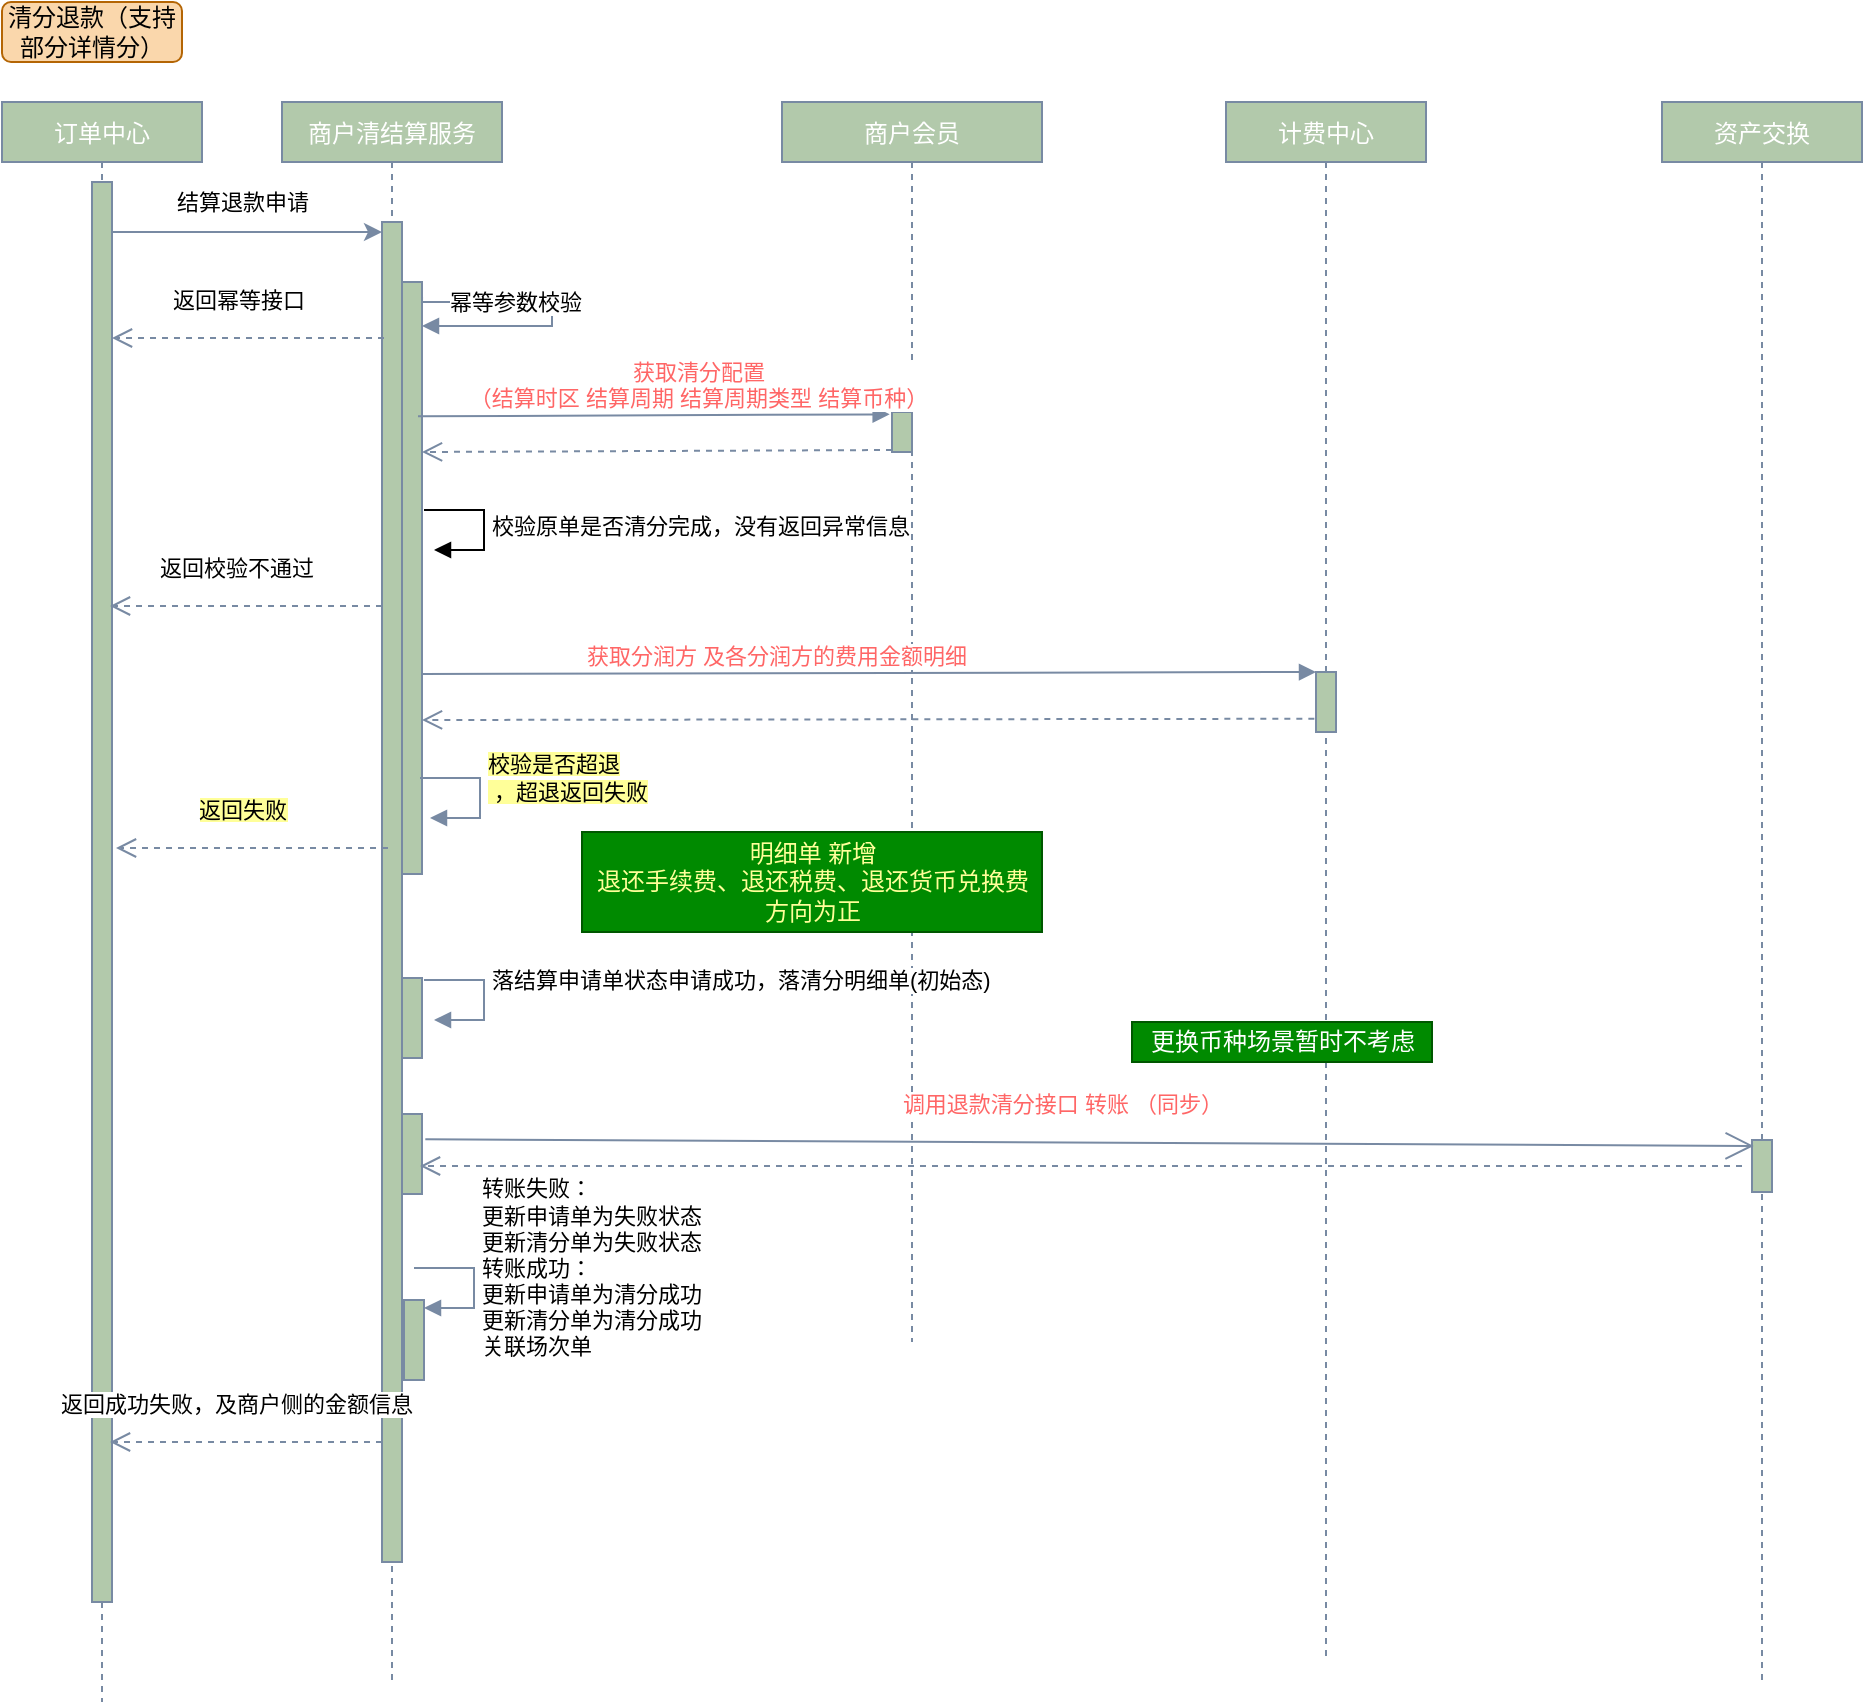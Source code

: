 <mxfile version="16.0.3" type="github">
  <diagram id="kgpKYQtTHZ0yAKxKKP6v" name="Page-1">
    <mxGraphModel dx="1422" dy="754" grid="1" gridSize="10" guides="1" tooltips="1" connect="1" arrows="1" fold="1" page="1" pageScale="1" pageWidth="850" pageHeight="1100" math="0" shadow="0">
      <root>
        <mxCell id="0" />
        <mxCell id="1" parent="0" />
        <mxCell id="-24mSBLAlSgEENDBRZwc-1" value="订单中心" style="shape=umlLifeline;perimeter=lifelinePerimeter;container=1;collapsible=0;recursiveResize=0;shadow=0;strokeWidth=1;fillColor=#B2C9AB;strokeColor=#788AA3;fontColor=#FFFFFF;rounded=0;size=30;" parent="1" vertex="1">
          <mxGeometry x="20" y="60" width="100" height="800" as="geometry" />
        </mxCell>
        <mxCell id="-24mSBLAlSgEENDBRZwc-2" value="" style="points=[];perimeter=orthogonalPerimeter;shadow=0;strokeWidth=1;fillColor=#B2C9AB;strokeColor=#788AA3;fontColor=#46495D;rounded=0;" parent="-24mSBLAlSgEENDBRZwc-1" vertex="1">
          <mxGeometry x="45" y="40" width="10" height="710" as="geometry" />
        </mxCell>
        <mxCell id="-24mSBLAlSgEENDBRZwc-3" value="商户清结算服务" style="shape=umlLifeline;perimeter=lifelinePerimeter;container=1;collapsible=0;recursiveResize=0;shadow=0;strokeWidth=1;fillColor=#B2C9AB;strokeColor=#788AA3;fontColor=#FFFFFF;rounded=0;size=30;" parent="1" vertex="1">
          <mxGeometry x="160" y="60" width="110" height="790" as="geometry" />
        </mxCell>
        <mxCell id="-24mSBLAlSgEENDBRZwc-4" value="" style="points=[];perimeter=orthogonalPerimeter;shadow=0;strokeWidth=1;fillColor=#B2C9AB;strokeColor=#788AA3;fontColor=#46495D;rounded=0;" parent="-24mSBLAlSgEENDBRZwc-3" vertex="1">
          <mxGeometry x="50" y="60" width="10" height="670" as="geometry" />
        </mxCell>
        <mxCell id="-24mSBLAlSgEENDBRZwc-5" value="" style="html=1;points=[];perimeter=orthogonalPerimeter;fontSize=11;fontColor=#000000;strokeColor=#788AA3;fillColor=#B2C9AB;" parent="-24mSBLAlSgEENDBRZwc-3" vertex="1">
          <mxGeometry x="60" y="90" width="10" height="296" as="geometry" />
        </mxCell>
        <mxCell id="-24mSBLAlSgEENDBRZwc-6" value="幂等参数校验" style="edgeStyle=orthogonalEdgeStyle;html=1;align=left;spacingLeft=2;endArrow=block;rounded=0;fontSize=11;fontColor=#000000;strokeColor=#788AA3;fillColor=#B2C9AB;curved=0;exitX=1.003;exitY=0.207;exitDx=0;exitDy=0;exitPerimeter=0;" parent="-24mSBLAlSgEENDBRZwc-3" edge="1">
          <mxGeometry x="-0.824" relative="1" as="geometry">
            <mxPoint x="70.03" y="97.272" as="sourcePoint" />
            <Array as="points">
              <mxPoint x="135" y="100" />
              <mxPoint x="135" y="112" />
            </Array>
            <mxPoint as="offset" />
            <mxPoint x="70" y="112" as="targetPoint" />
          </mxGeometry>
        </mxCell>
        <mxCell id="-24mSBLAlSgEENDBRZwc-7" value="" style="html=1;points=[];perimeter=orthogonalPerimeter;fontSize=11;fontColor=#000000;strokeColor=#788AA3;fillColor=#B2C9AB;" parent="-24mSBLAlSgEENDBRZwc-3" vertex="1">
          <mxGeometry x="60" y="438" width="10" height="40" as="geometry" />
        </mxCell>
        <mxCell id="-24mSBLAlSgEENDBRZwc-8" value="&lt;span style=&quot;background-color: rgb(255 , 255 , 153)&quot;&gt;校验是否超退&lt;br&gt;&amp;nbsp;，超退返回失败&lt;/span&gt;" style="edgeStyle=orthogonalEdgeStyle;html=1;align=left;spacingLeft=2;endArrow=block;rounded=0;entryX=1;entryY=0;fontSize=11;fontColor=#000000;strokeColor=#788AA3;strokeWidth=1;fillColor=#B2C9AB;curved=0;jumpStyle=none;" parent="-24mSBLAlSgEENDBRZwc-3" edge="1">
          <mxGeometry x="-0.2" relative="1" as="geometry">
            <mxPoint x="69" y="338" as="sourcePoint" />
            <Array as="points">
              <mxPoint x="99" y="338" />
            </Array>
            <mxPoint as="offset" />
            <mxPoint x="74" y="358" as="targetPoint" />
          </mxGeometry>
        </mxCell>
        <mxCell id="-24mSBLAlSgEENDBRZwc-9" value="" style="html=1;points=[];perimeter=orthogonalPerimeter;fontSize=11;fontColor=#000000;strokeColor=#788AA3;fillColor=#B2C9AB;" parent="-24mSBLAlSgEENDBRZwc-3" vertex="1">
          <mxGeometry x="60" y="506" width="10" height="40" as="geometry" />
        </mxCell>
        <mxCell id="-24mSBLAlSgEENDBRZwc-10" value="校验原单是否清分完成，没有返回异常信息" style="edgeStyle=orthogonalEdgeStyle;html=1;align=left;spacingLeft=2;endArrow=block;rounded=0;entryX=1;entryY=0;" parent="-24mSBLAlSgEENDBRZwc-3" edge="1">
          <mxGeometry relative="1" as="geometry">
            <mxPoint x="71" y="204" as="sourcePoint" />
            <Array as="points">
              <mxPoint x="101" y="204" />
            </Array>
            <mxPoint x="76" y="224" as="targetPoint" />
          </mxGeometry>
        </mxCell>
        <mxCell id="-24mSBLAlSgEENDBRZwc-11" value="返回校验不通过" style="html=1;verticalAlign=bottom;endArrow=open;dashed=1;endSize=8;fontSize=11;fontColor=#000000;strokeColor=#788AA3;strokeWidth=1;fillColor=#B2C9AB;curved=0;jumpStyle=none;" parent="-24mSBLAlSgEENDBRZwc-3" edge="1">
          <mxGeometry x="0.077" y="-10" relative="1" as="geometry">
            <mxPoint x="50" y="252" as="sourcePoint" />
            <mxPoint x="-86" y="252" as="targetPoint" />
            <mxPoint as="offset" />
          </mxGeometry>
        </mxCell>
        <mxCell id="-24mSBLAlSgEENDBRZwc-12" value="计费中心" style="shape=umlLifeline;perimeter=lifelinePerimeter;container=1;collapsible=0;recursiveResize=0;shadow=0;strokeWidth=1;fillColor=#B2C9AB;strokeColor=#788AA3;fontColor=#FFFFFF;rounded=0;size=30;" parent="1" vertex="1">
          <mxGeometry x="632" y="60" width="100" height="780" as="geometry" />
        </mxCell>
        <mxCell id="-24mSBLAlSgEENDBRZwc-13" value="" style="html=1;points=[];perimeter=orthogonalPerimeter;fontSize=11;fontColor=#000000;strokeColor=#788AA3;fillColor=#B2C9AB;" parent="-24mSBLAlSgEENDBRZwc-12" vertex="1">
          <mxGeometry x="45" y="285" width="10" height="30" as="geometry" />
        </mxCell>
        <mxCell id="-24mSBLAlSgEENDBRZwc-14" value="资产交换" style="shape=umlLifeline;perimeter=lifelinePerimeter;container=1;collapsible=0;recursiveResize=0;shadow=0;strokeWidth=1;fillColor=#B2C9AB;strokeColor=#788AA3;fontColor=#FFFFFF;rounded=0;size=30;" parent="1" vertex="1">
          <mxGeometry x="850" y="60" width="100" height="790" as="geometry" />
        </mxCell>
        <mxCell id="-24mSBLAlSgEENDBRZwc-15" value="" style="html=1;points=[];perimeter=orthogonalPerimeter;fontSize=11;fontColor=#000000;strokeColor=#788AA3;fillColor=#B2C9AB;" parent="-24mSBLAlSgEENDBRZwc-14" vertex="1">
          <mxGeometry x="45" y="519" width="10" height="26" as="geometry" />
        </mxCell>
        <mxCell id="-24mSBLAlSgEENDBRZwc-16" value="商户会员" style="shape=umlLifeline;perimeter=lifelinePerimeter;container=1;collapsible=0;recursiveResize=0;shadow=0;strokeWidth=1;fillColor=#B2C9AB;strokeColor=#788AA3;fontColor=#FFFFFF;rounded=0;size=30;" parent="1" vertex="1">
          <mxGeometry x="410" y="60" width="130" height="620" as="geometry" />
        </mxCell>
        <mxCell id="-24mSBLAlSgEENDBRZwc-17" value="" style="html=1;points=[];perimeter=orthogonalPerimeter;fontSize=11;fontColor=#000000;strokeColor=#788AA3;fillColor=#B2C9AB;" parent="-24mSBLAlSgEENDBRZwc-16" vertex="1">
          <mxGeometry x="55" y="155" width="10" height="20" as="geometry" />
        </mxCell>
        <mxCell id="V6eHYc5XbVQKVzU8smpy-5" value="&lt;font color=&quot;#ffff99&quot;&gt;明细单 新增&lt;br&gt;退还手续费、退还税费、退还货币兑换费&lt;br&gt;方向为正&lt;/font&gt;" style="text;html=1;resizable=0;autosize=1;align=center;verticalAlign=middle;points=[];fillColor=#008a00;strokeColor=#005700;rounded=0;fontColor=#ffffff;" vertex="1" parent="-24mSBLAlSgEENDBRZwc-16">
          <mxGeometry x="-100" y="365" width="230" height="50" as="geometry" />
        </mxCell>
        <mxCell id="-24mSBLAlSgEENDBRZwc-18" value="" style="endArrow=classic;html=1;fontColor=#FFFFFF;strokeColor=#788AA3;fillColor=#B2C9AB;curved=0;" parent="1" source="-24mSBLAlSgEENDBRZwc-2" target="-24mSBLAlSgEENDBRZwc-4" edge="1">
          <mxGeometry width="50" height="50" relative="1" as="geometry">
            <mxPoint x="380" y="190" as="sourcePoint" />
            <mxPoint x="430" y="140" as="targetPoint" />
            <Array as="points">
              <mxPoint x="160" y="125" />
            </Array>
          </mxGeometry>
        </mxCell>
        <mxCell id="-24mSBLAlSgEENDBRZwc-19" value="&lt;font color=&quot;#000000&quot;&gt;&lt;font style=&quot;font-size: 11px ; line-height: 0.8&quot;&gt;结算退款申请&lt;/font&gt;&lt;br&gt;&lt;/font&gt;" style="text;html=1;resizable=0;autosize=1;align=center;verticalAlign=middle;points=[];fillColor=none;strokeColor=none;rounded=0;fontColor=#FFFFFF;" parent="1" vertex="1">
          <mxGeometry x="95" y="100" width="90" height="20" as="geometry" />
        </mxCell>
        <mxCell id="-24mSBLAlSgEENDBRZwc-20" value="&lt;font color=&quot;#ff6666&quot;&gt;获取清分配置&lt;br&gt;（结算时区 结算周期 结算周期类型 结算币种）&lt;/font&gt;" style="html=1;verticalAlign=bottom;endArrow=block;fontSize=11;fontColor=#000000;strokeColor=#788AA3;fillColor=#B2C9AB;curved=0;entryX=0.083;entryY=0.058;entryDx=0;entryDy=0;entryPerimeter=0;strokeWidth=1;jumpStyle=none;" parent="1" edge="1">
          <mxGeometry x="0.187" relative="1" as="geometry">
            <mxPoint x="228" y="217.16" as="sourcePoint" />
            <mxPoint x="463.83" y="216.16" as="targetPoint" />
            <Array as="points" />
            <mxPoint as="offset" />
          </mxGeometry>
        </mxCell>
        <mxCell id="-24mSBLAlSgEENDBRZwc-21" value="" style="html=1;verticalAlign=bottom;endArrow=open;dashed=1;endSize=8;exitX=0;exitY=0.95;fontSize=11;fontColor=#000000;strokeColor=#788AA3;fillColor=#B2C9AB;curved=0;" parent="1" edge="1">
          <mxGeometry x="0.276" y="-1" relative="1" as="geometry">
            <mxPoint x="230" y="235" as="targetPoint" />
            <mxPoint as="offset" />
            <mxPoint x="465" y="234" as="sourcePoint" />
          </mxGeometry>
        </mxCell>
        <mxCell id="-24mSBLAlSgEENDBRZwc-26" value="&lt;font color=&quot;#ff6666&quot;&gt;获取分润方 及各分润方的费用金额明细&lt;/font&gt;" style="html=1;verticalAlign=bottom;endArrow=block;entryX=0;entryY=0;fontSize=11;fontColor=#000000;strokeColor=#788AA3;strokeWidth=1;fillColor=#B2C9AB;curved=0;jumpStyle=none;" parent="1" target="-24mSBLAlSgEENDBRZwc-13" edge="1">
          <mxGeometry x="-0.208" relative="1" as="geometry">
            <mxPoint x="230" y="346" as="sourcePoint" />
            <mxPoint as="offset" />
          </mxGeometry>
        </mxCell>
        <mxCell id="-24mSBLAlSgEENDBRZwc-27" value="" style="html=1;verticalAlign=bottom;endArrow=open;dashed=1;endSize=8;fontSize=11;fontColor=#000000;strokeColor=#788AA3;strokeWidth=1;fillColor=#B2C9AB;curved=0;jumpStyle=none;exitX=-0.083;exitY=0.779;exitDx=0;exitDy=0;exitPerimeter=0;" parent="1" source="-24mSBLAlSgEENDBRZwc-13" edge="1">
          <mxGeometry relative="1" as="geometry">
            <mxPoint x="230" y="369" as="targetPoint" />
          </mxGeometry>
        </mxCell>
        <mxCell id="-24mSBLAlSgEENDBRZwc-28" value="&lt;font color=&quot;#ff6666&quot;&gt;调用退款清分接口 转账 （同步）&lt;/font&gt;" style="html=1;verticalAlign=bottom;endArrow=open;dashed=1;endSize=8;fontSize=11;fontColor=#000000;strokeColor=#788AA3;strokeWidth=1;fillColor=#B2C9AB;curved=0;jumpStyle=none;entryX=0.9;entryY=0.675;entryDx=0;entryDy=0;entryPerimeter=0;" parent="1" edge="1">
          <mxGeometry x="0.029" y="-22" relative="1" as="geometry">
            <mxPoint x="229" y="592" as="targetPoint" />
            <mxPoint x="890" y="592" as="sourcePoint" />
            <mxPoint as="offset" />
          </mxGeometry>
        </mxCell>
        <mxCell id="-24mSBLAlSgEENDBRZwc-29" value="" style="endArrow=open;endFill=1;endSize=12;html=1;fontSize=11;fontColor=#000000;strokeColor=#788AA3;strokeWidth=1;fillColor=#B2C9AB;curved=0;jumpStyle=none;exitX=1.167;exitY=0.342;exitDx=0;exitDy=0;exitPerimeter=0;entryX=0.083;entryY=0.115;entryDx=0;entryDy=0;entryPerimeter=0;" parent="1" target="-24mSBLAlSgEENDBRZwc-15" edge="1">
          <mxGeometry width="160" relative="1" as="geometry">
            <mxPoint x="231.67" y="578.68" as="sourcePoint" />
            <mxPoint x="890" y="545" as="targetPoint" />
            <Array as="points" />
          </mxGeometry>
        </mxCell>
        <mxCell id="-24mSBLAlSgEENDBRZwc-30" value="清分退款（支持部分详情分）" style="rounded=1;whiteSpace=wrap;html=1;fillColor=#fad7ac;strokeColor=#b46504;" parent="1" vertex="1">
          <mxGeometry x="20" y="10" width="90" height="30" as="geometry" />
        </mxCell>
        <mxCell id="-24mSBLAlSgEENDBRZwc-31" value="返回成功失败，及商户侧的金额信息" style="html=1;verticalAlign=bottom;endArrow=open;dashed=1;endSize=8;fontSize=11;fontColor=#000000;strokeColor=#788AA3;strokeWidth=1;fillColor=#B2C9AB;curved=0;jumpStyle=none;" parent="1" edge="1">
          <mxGeometry x="0.077" y="-10" relative="1" as="geometry">
            <mxPoint x="210" y="730" as="sourcePoint" />
            <mxPoint x="74" y="730" as="targetPoint" />
            <mxPoint as="offset" />
          </mxGeometry>
        </mxCell>
        <mxCell id="-24mSBLAlSgEENDBRZwc-32" value="" style="html=1;points=[];perimeter=orthogonalPerimeter;fontSize=11;fontColor=#000000;strokeColor=#788AA3;fillColor=#B2C9AB;" parent="1" vertex="1">
          <mxGeometry x="221" y="659" width="10" height="40" as="geometry" />
        </mxCell>
        <mxCell id="-24mSBLAlSgEENDBRZwc-33" value="转账失败：&lt;br&gt;更新申请单为失败状态&lt;br&gt;更新清分单为失败状态&lt;br&gt;转账成功：&lt;br&gt;更新申请单为清分成功&lt;br&gt;更新清分单为清分成功&lt;br&gt;关联场次单" style="edgeStyle=orthogonalEdgeStyle;html=1;align=left;spacingLeft=2;endArrow=block;rounded=0;entryX=1;entryY=0;fontSize=11;fontColor=#000000;strokeColor=#788AA3;strokeWidth=1;fillColor=#B2C9AB;curved=0;jumpStyle=none;" parent="1" edge="1">
          <mxGeometry x="-0.2" relative="1" as="geometry">
            <mxPoint x="226" y="643" as="sourcePoint" />
            <Array as="points">
              <mxPoint x="256" y="643" />
            </Array>
            <mxPoint as="offset" />
            <mxPoint x="231" y="663" as="targetPoint" />
          </mxGeometry>
        </mxCell>
        <mxCell id="-24mSBLAlSgEENDBRZwc-34" value="更换币种场景暂时不考虑" style="text;html=1;resizable=0;autosize=1;align=center;verticalAlign=middle;points=[];fillColor=#008a00;strokeColor=#005700;rounded=0;fontColor=#ffffff;" parent="1" vertex="1">
          <mxGeometry x="585" y="520" width="150" height="20" as="geometry" />
        </mxCell>
        <mxCell id="V6eHYc5XbVQKVzU8smpy-1" value="落结算申请单状态申请成功，落清分明细单(初始态)" style="edgeStyle=orthogonalEdgeStyle;html=1;align=left;spacingLeft=2;endArrow=block;rounded=0;entryX=1;entryY=0;fontSize=11;fontColor=#000000;strokeColor=#788AA3;strokeWidth=1;fillColor=#B2C9AB;curved=0;jumpStyle=none;" edge="1" parent="1">
          <mxGeometry x="-0.2" relative="1" as="geometry">
            <mxPoint x="231" y="499" as="sourcePoint" />
            <Array as="points">
              <mxPoint x="261" y="499" />
            </Array>
            <mxPoint as="offset" />
            <mxPoint x="236" y="519" as="targetPoint" />
          </mxGeometry>
        </mxCell>
        <mxCell id="V6eHYc5XbVQKVzU8smpy-2" value="&lt;span style=&quot;background-color: rgb(255 , 255 , 153)&quot;&gt;返回失败&lt;/span&gt;" style="html=1;verticalAlign=bottom;endArrow=open;dashed=1;endSize=8;fontSize=11;fontColor=#000000;strokeColor=#788AA3;strokeWidth=1;fillColor=#B2C9AB;curved=0;jumpStyle=none;" edge="1" parent="1">
          <mxGeometry x="0.077" y="-10" relative="1" as="geometry">
            <mxPoint x="213" y="433" as="sourcePoint" />
            <mxPoint x="77" y="433" as="targetPoint" />
            <mxPoint as="offset" />
          </mxGeometry>
        </mxCell>
        <mxCell id="V6eHYc5XbVQKVzU8smpy-3" value="返回幂等接口" style="html=1;verticalAlign=bottom;endArrow=open;dashed=1;endSize=8;fontSize=11;fontColor=#000000;strokeColor=#788AA3;strokeWidth=1;fillColor=#B2C9AB;curved=0;jumpStyle=none;" edge="1" parent="1">
          <mxGeometry x="0.077" y="-10" relative="1" as="geometry">
            <mxPoint x="211" y="178" as="sourcePoint" />
            <mxPoint x="75" y="178" as="targetPoint" />
            <mxPoint as="offset" />
          </mxGeometry>
        </mxCell>
      </root>
    </mxGraphModel>
  </diagram>
</mxfile>
